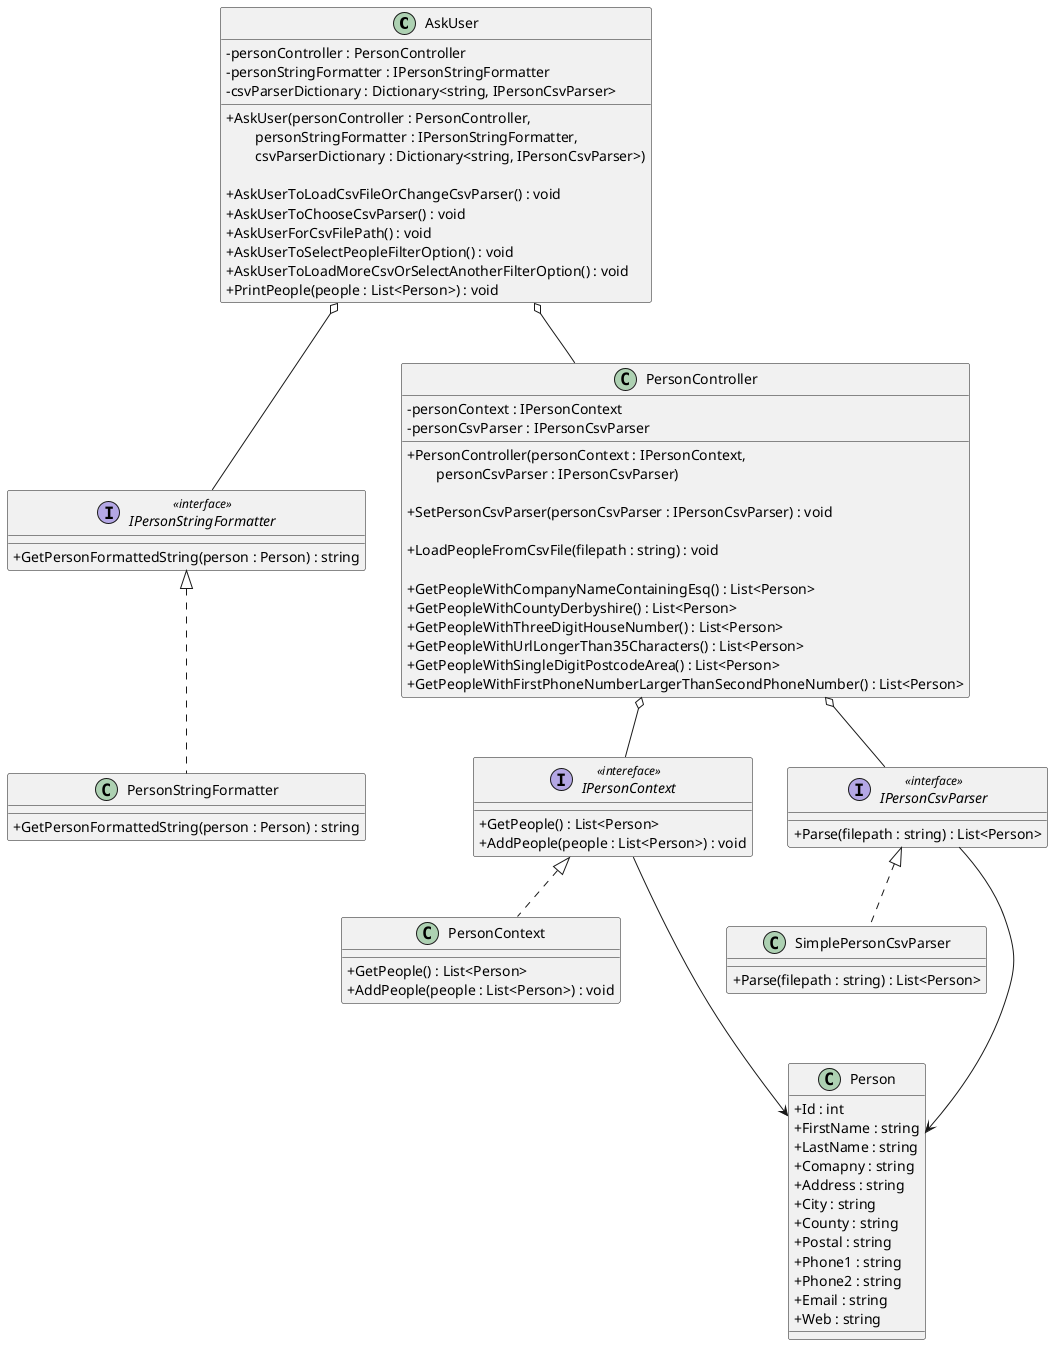 @startuml "PersonApp"
skinparam ClassAttributeIconSize 0

class AskUser {
    - personController : PersonController
    - personStringFormatter : IPersonStringFormatter
    - csvParserDictionary : Dictionary<string, IPersonCsvParser>

    + AskUser(personController : PersonController,\n\
        personStringFormatter : IPersonStringFormatter,\n\
        csvParserDictionary : Dictionary<string, IPersonCsvParser>)

    + AskUserToLoadCsvFileOrChangeCsvParser() : void
    + AskUserToChooseCsvParser() : void
    + AskUserForCsvFilePath() : void
    + AskUserToSelectPeopleFilterOption() : void
    + AskUserToLoadMoreCsvOrSelectAnotherFilterOption() : void
    + PrintPeople(people : List<Person>) : void
}

interface IPersonStringFormatter <<interface>> {
    + GetPersonFormattedString(person : Person) : string
}

class PersonStringFormatter {
    + GetPersonFormattedString(person : Person) : string
}

class PersonController {
    - personContext : IPersonContext
    - personCsvParser : IPersonCsvParser

    + PersonController(personContext : IPersonContext, \n\
        personCsvParser : IPersonCsvParser)

    + SetPersonCsvParser(personCsvParser : IPersonCsvParser) : void

    + LoadPeopleFromCsvFile(filepath : string) : void

    + GetPeopleWithCompanyNameContainingEsq() : List<Person>
    + GetPeopleWithCountyDerbyshire() : List<Person>
    + GetPeopleWithThreeDigitHouseNumber() : List<Person>
    + GetPeopleWithUrlLongerThan35Characters() : List<Person>
    + GetPeopleWithSingleDigitPostcodeArea() : List<Person>
    + GetPeopleWithFirstPhoneNumberLargerThanSecondPhoneNumber() : List<Person>
}

interface IPersonContext <<intereface>> {
    + GetPeople() : List<Person>
    + AddPeople(people : List<Person>) : void
}

class PersonContext {
    + GetPeople() : List<Person>
    + AddPeople(people : List<Person>) : void
}

interface IPersonCsvParser <<interface>> {
    + Parse(filepath : string) : List<Person>
}

class SimplePersonCsvParser {
    + Parse(filepath : string) : List<Person>
}

class Person {
    + Id : int
    + FirstName : string
    + LastName : string
    + Comapny : string
    + Address : string
    + City : string
    + County : string
    + Postal : string
    + Phone1 : string
    + Phone2 : string
    + Email : string
    + Web : string
}

AskUser o-- PersonController
AskUser o-- IPersonStringFormatter

IPersonStringFormatter <|.. PersonStringFormatter

PersonController o-- IPersonContext
PersonController o-- IPersonCsvParser

IPersonContext <|.. PersonContext
IPersonContext ---> Person

IPersonCsvParser <|.. SimplePersonCsvParser
IPersonCsvParser ---> Person

@enduml